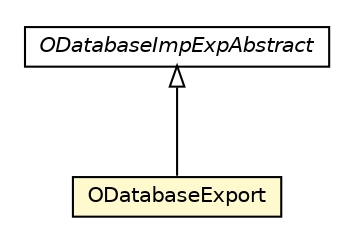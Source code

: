#!/usr/local/bin/dot
#
# Class diagram 
# Generated by UMLGraph version R5_6-24-gf6e263 (http://www.umlgraph.org/)
#

digraph G {
	edge [fontname="Helvetica",fontsize=10,labelfontname="Helvetica",labelfontsize=10];
	node [fontname="Helvetica",fontsize=10,shape=plaintext];
	nodesep=0.25;
	ranksep=0.5;
	// com.orientechnologies.orient.core.db.tool.ODatabaseImpExpAbstract
	c1339524 [label=<<table title="com.orientechnologies.orient.core.db.tool.ODatabaseImpExpAbstract" border="0" cellborder="1" cellspacing="0" cellpadding="2" port="p" href="./ODatabaseImpExpAbstract.html">
		<tr><td><table border="0" cellspacing="0" cellpadding="1">
<tr><td align="center" balign="center"><font face="Helvetica-Oblique"> ODatabaseImpExpAbstract </font></td></tr>
		</table></td></tr>
		</table>>, URL="./ODatabaseImpExpAbstract.html", fontname="Helvetica", fontcolor="black", fontsize=10.0];
	// com.orientechnologies.orient.core.db.tool.ODatabaseExport
	c1339525 [label=<<table title="com.orientechnologies.orient.core.db.tool.ODatabaseExport" border="0" cellborder="1" cellspacing="0" cellpadding="2" port="p" bgcolor="lemonChiffon" href="./ODatabaseExport.html">
		<tr><td><table border="0" cellspacing="0" cellpadding="1">
<tr><td align="center" balign="center"> ODatabaseExport </td></tr>
		</table></td></tr>
		</table>>, URL="./ODatabaseExport.html", fontname="Helvetica", fontcolor="black", fontsize=10.0];
	//com.orientechnologies.orient.core.db.tool.ODatabaseExport extends com.orientechnologies.orient.core.db.tool.ODatabaseImpExpAbstract
	c1339524:p -> c1339525:p [dir=back,arrowtail=empty];
}

